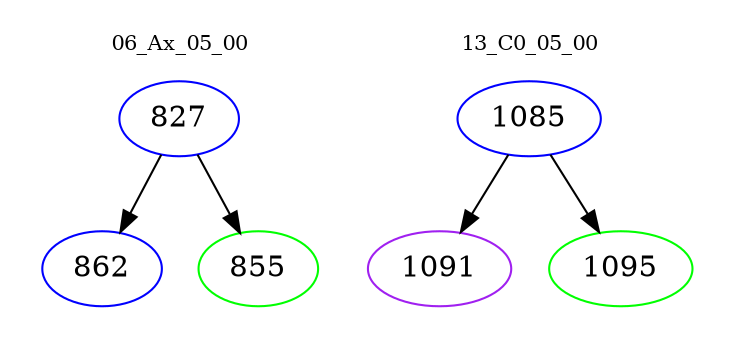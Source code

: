 digraph{
subgraph cluster_0 {
color = white
label = "06_Ax_05_00";
fontsize=10;
T0_827 [label="827", color="blue"]
T0_827 -> T0_862 [color="black"]
T0_862 [label="862", color="blue"]
T0_827 -> T0_855 [color="black"]
T0_855 [label="855", color="green"]
}
subgraph cluster_1 {
color = white
label = "13_C0_05_00";
fontsize=10;
T1_1085 [label="1085", color="blue"]
T1_1085 -> T1_1091 [color="black"]
T1_1091 [label="1091", color="purple"]
T1_1085 -> T1_1095 [color="black"]
T1_1095 [label="1095", color="green"]
}
}
